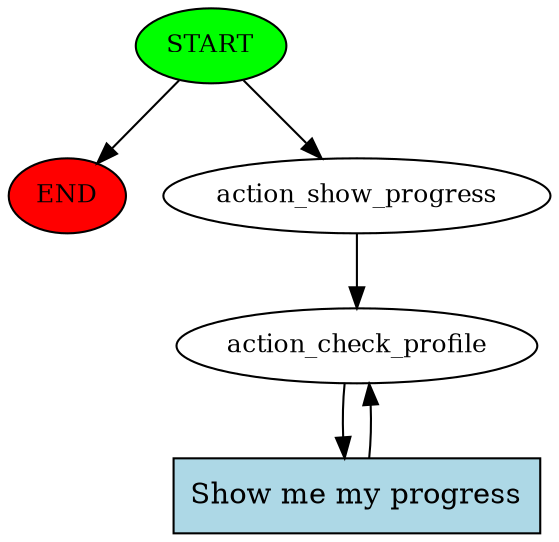 digraph  {
0 [class="start active", fillcolor=green, fontsize=12, label=START, style=filled];
"-1" [class=end, fillcolor=red, fontsize=12, label=END, style=filled];
1 [class=active, fontsize=12, label=action_show_progress];
2 [class="active dashed", fontsize=12, label=action_check_profile];
4 [class="intent active", fillcolor=lightblue, label="Show\ me\ my\ progress", shape=rect, style=filled];
0 -> "-1"  [class="", key=NONE, label=""];
0 -> 1  [class=active, key=NONE, label=""];
1 -> 2  [class=active, key=NONE, label=""];
2 -> 4  [class=active, key=0];
4 -> 2  [class=active, key=0];
}
